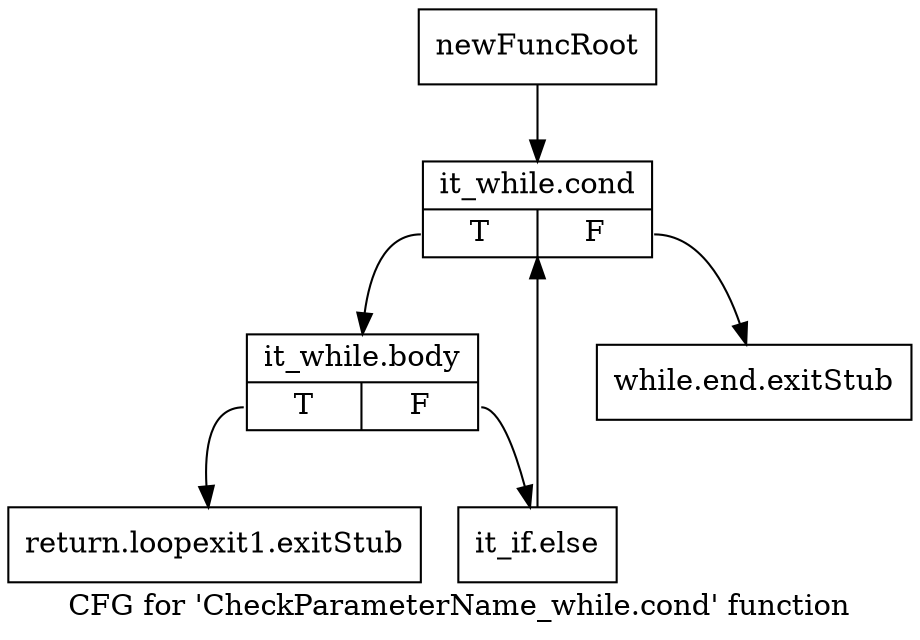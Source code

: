 digraph "CFG for 'CheckParameterName_while.cond' function" {
	label="CFG for 'CheckParameterName_while.cond' function";

	Node0x2a6a4e0 [shape=record,label="{newFuncRoot}"];
	Node0x2a6a4e0 -> Node0x2a6a5d0;
	Node0x2a6a530 [shape=record,label="{while.end.exitStub}"];
	Node0x2a6a580 [shape=record,label="{return.loopexit1.exitStub}"];
	Node0x2a6a5d0 [shape=record,label="{it_while.cond|{<s0>T|<s1>F}}"];
	Node0x2a6a5d0:s0 -> Node0x2a6a620;
	Node0x2a6a5d0:s1 -> Node0x2a6a530;
	Node0x2a6a620 [shape=record,label="{it_while.body|{<s0>T|<s1>F}}"];
	Node0x2a6a620:s0 -> Node0x2a6a580;
	Node0x2a6a620:s1 -> Node0x2a6a670;
	Node0x2a6a670 [shape=record,label="{it_if.else}"];
	Node0x2a6a670 -> Node0x2a6a5d0;
}
